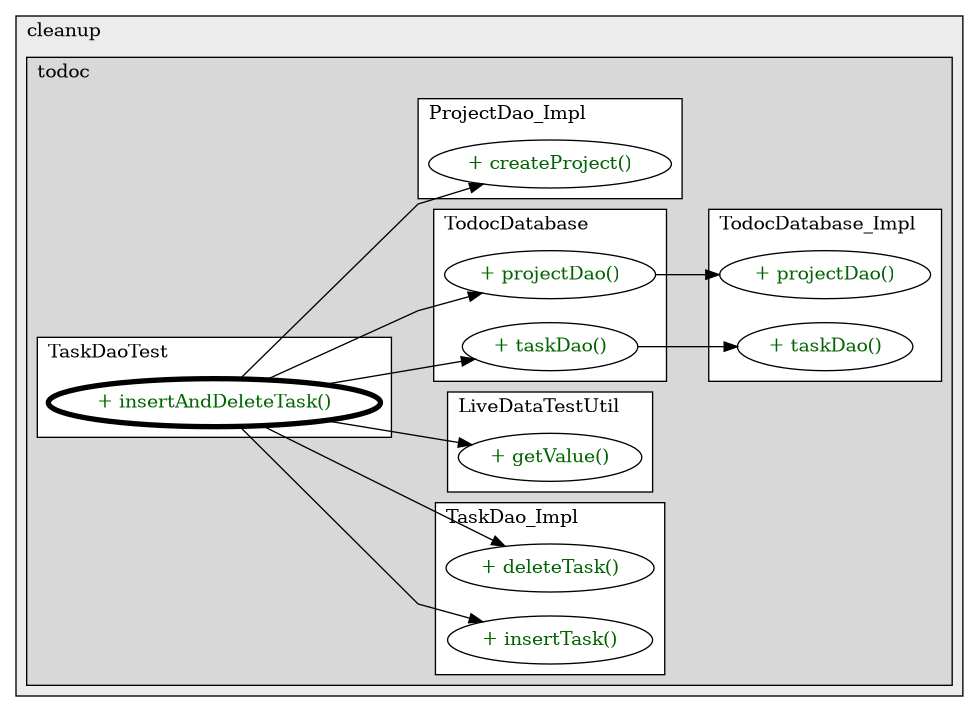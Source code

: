 @startuml

/' diagram meta data start
config=CallConfiguration;
{
  "rootMethod": "com.cleanup.todoc.todoc.TaskDaoTest#insertAndDeleteTask()",
  "projectClassification": {
    "searchMode": "OpenProject", // OpenProject, AllProjects
    "includedProjects": "",
    "pathEndKeywords": "*.impl",
    "isClientPath": "",
    "isClientName": "",
    "isTestPath": "",
    "isTestName": "",
    "isMappingPath": "",
    "isMappingName": "",
    "isDataAccessPath": "",
    "isDataAccessName": "",
    "isDataStructurePath": "",
    "isDataStructureName": "",
    "isInterfaceStructuresPath": "",
    "isInterfaceStructuresName": "",
    "isEntryPointPath": "",
    "isEntryPointName": ""
  },
  "graphRestriction": {
    "classPackageExcludeFilter": "",
    "classPackageIncludeFilter": "",
    "classNameExcludeFilter": "",
    "classNameIncludeFilter": "",
    "methodNameExcludeFilter": "",
    "methodNameIncludeFilter": "",
    "removeByInheritance": "", // inheritance/annotation based filtering is done in a second step
    "removeByAnnotation": "",
    "removeByClassPackage": "", // cleanup the graph after inheritance/annotation based filtering is done
    "removeByClassName": "",
    "cutMappings": false,
    "cutEnum": true,
    "cutTests": true,
    "cutClient": true,
    "cutDataAccess": true,
    "cutInterfaceStructures": true,
    "cutDataStructures": true,
    "cutGetterAndSetter": true,
    "cutConstructors": true
  },
  "graphTraversal": {
    "forwardDepth": 3,
    "backwardDepth": 3,
    "classPackageExcludeFilter": "",
    "classPackageIncludeFilter": "",
    "classNameExcludeFilter": "",
    "classNameIncludeFilter": "",
    "methodNameExcludeFilter": "",
    "methodNameIncludeFilter": "",
    "hideMappings": false,
    "hideDataStructures": false,
    "hidePrivateMethods": true,
    "hideInterfaceCalls": true, // indirection: implementation -> interface (is hidden) -> implementation
    "onlyShowApplicationEntryPoints": false // root node is included
  },
  "details": {
    "aggregation": "GroupByClass", // ByClass, GroupByClass, None
    "showMethodParametersTypes": false,
    "showMethodParametersNames": false,
    "showMethodReturnType": false,
    "showPackageLevels": 2,
    "showCallOrder": false,
    "edgeMode": "MethodsOnly", // TypesOnly, MethodsOnly, TypesAndMethods, MethodsAndDirectTypeUsage
    "showDetailedClassStructure": false
  },
  "rootClass": "com.cleanup.todoc.todoc.TaskDaoTest"
}
diagram meta data end '/



digraph g {
    rankdir="LR"
    splines=polyline
    

'nodes 
subgraph cluster_856774308 { 
   	label=cleanup
	labeljust=l
	fillcolor="#ececec"
	style=filled
   
   subgraph cluster_1925994771 { 
   	label=todoc
	labeljust=l
	fillcolor="#d8d8d8"
	style=filled
   
   subgraph cluster_1106341386 { 
   	label=TaskDao_Impl
	labeljust=l
	fillcolor=white
	style=filled
   
   TaskDao_Impl1177495818XXXdeleteTask2599333[
	label="+ deleteTask()"
	style=filled
	fillcolor=white
	tooltip="TaskDao_Impl

null"
	fontcolor=darkgreen
];

TaskDao_Impl1177495818XXXinsertTask2599333[
	label="+ insertTask()"
	style=filled
	fillcolor=white
	tooltip="TaskDao_Impl

null"
	fontcolor=darkgreen
];
} 

subgraph cluster_1314865664 { 
   	label=LiveDataTestUtil
	labeljust=l
	fillcolor=white
	style=filled
   
   LiveDataTestUtil2016251432XXXgetValue1923338512[
	label="+ getValue()"
	style=filled
	fillcolor=white
	tooltip="LiveDataTestUtil

null"
	fontcolor=darkgreen
];
} 

subgraph cluster_1646619053 { 
   	label=TodocDatabase
	labeljust=l
	fillcolor=white
	style=filled
   
   TodocDatabase1426069251XXXprojectDao0[
	label="+ projectDao()"
	style=filled
	fillcolor=white
	tooltip="TodocDatabase

null"
	fontcolor=darkgreen
];

TodocDatabase1426069251XXXtaskDao0[
	label="+ taskDao()"
	style=filled
	fillcolor=white
	tooltip="TodocDatabase

null"
	fontcolor=darkgreen
];
} 

subgraph cluster_2039993966 { 
   	label=TodocDatabase_Impl
	labeljust=l
	fillcolor=white
	style=filled
   
   TodocDatabase_Impl1426069251XXXprojectDao0[
	label="+ projectDao()"
	style=filled
	fillcolor=white
	tooltip="TodocDatabase_Impl

null"
	fontcolor=darkgreen
];

TodocDatabase_Impl1426069251XXXtaskDao0[
	label="+ taskDao()"
	style=filled
	fillcolor=white
	tooltip="TodocDatabase_Impl

null"
	fontcolor=darkgreen
];
} 

subgraph cluster_706577862 { 
   	label=TaskDaoTest
	labeljust=l
	fillcolor=white
	style=filled
   
   TaskDaoTest2012268629XXXinsertAndDeleteTask0[
	label="+ insertAndDeleteTask()"
	style=filled
	fillcolor=white
	tooltip="TaskDaoTest

null"
	penwidth=4
	fontcolor=darkgreen
];
} 

subgraph cluster_88053758 { 
   	label=ProjectDao_Impl
	labeljust=l
	fillcolor=white
	style=filled
   
   ProjectDao_Impl1177495818XXXcreateProject1355342585[
	label="+ createProject()"
	style=filled
	fillcolor=white
	tooltip="ProjectDao_Impl

null"
	fontcolor=darkgreen
];
} 
} 
} 

'edges    
TaskDaoTest2012268629XXXinsertAndDeleteTask0 -> LiveDataTestUtil2016251432XXXgetValue1923338512;
TaskDaoTest2012268629XXXinsertAndDeleteTask0 -> ProjectDao_Impl1177495818XXXcreateProject1355342585;
TaskDaoTest2012268629XXXinsertAndDeleteTask0 -> TaskDao_Impl1177495818XXXdeleteTask2599333;
TaskDaoTest2012268629XXXinsertAndDeleteTask0 -> TaskDao_Impl1177495818XXXinsertTask2599333;
TaskDaoTest2012268629XXXinsertAndDeleteTask0 -> TodocDatabase1426069251XXXprojectDao0;
TaskDaoTest2012268629XXXinsertAndDeleteTask0 -> TodocDatabase1426069251XXXtaskDao0;
TodocDatabase1426069251XXXprojectDao0 -> TodocDatabase_Impl1426069251XXXprojectDao0;
TodocDatabase1426069251XXXtaskDao0 -> TodocDatabase_Impl1426069251XXXtaskDao0;
    
}
@enduml